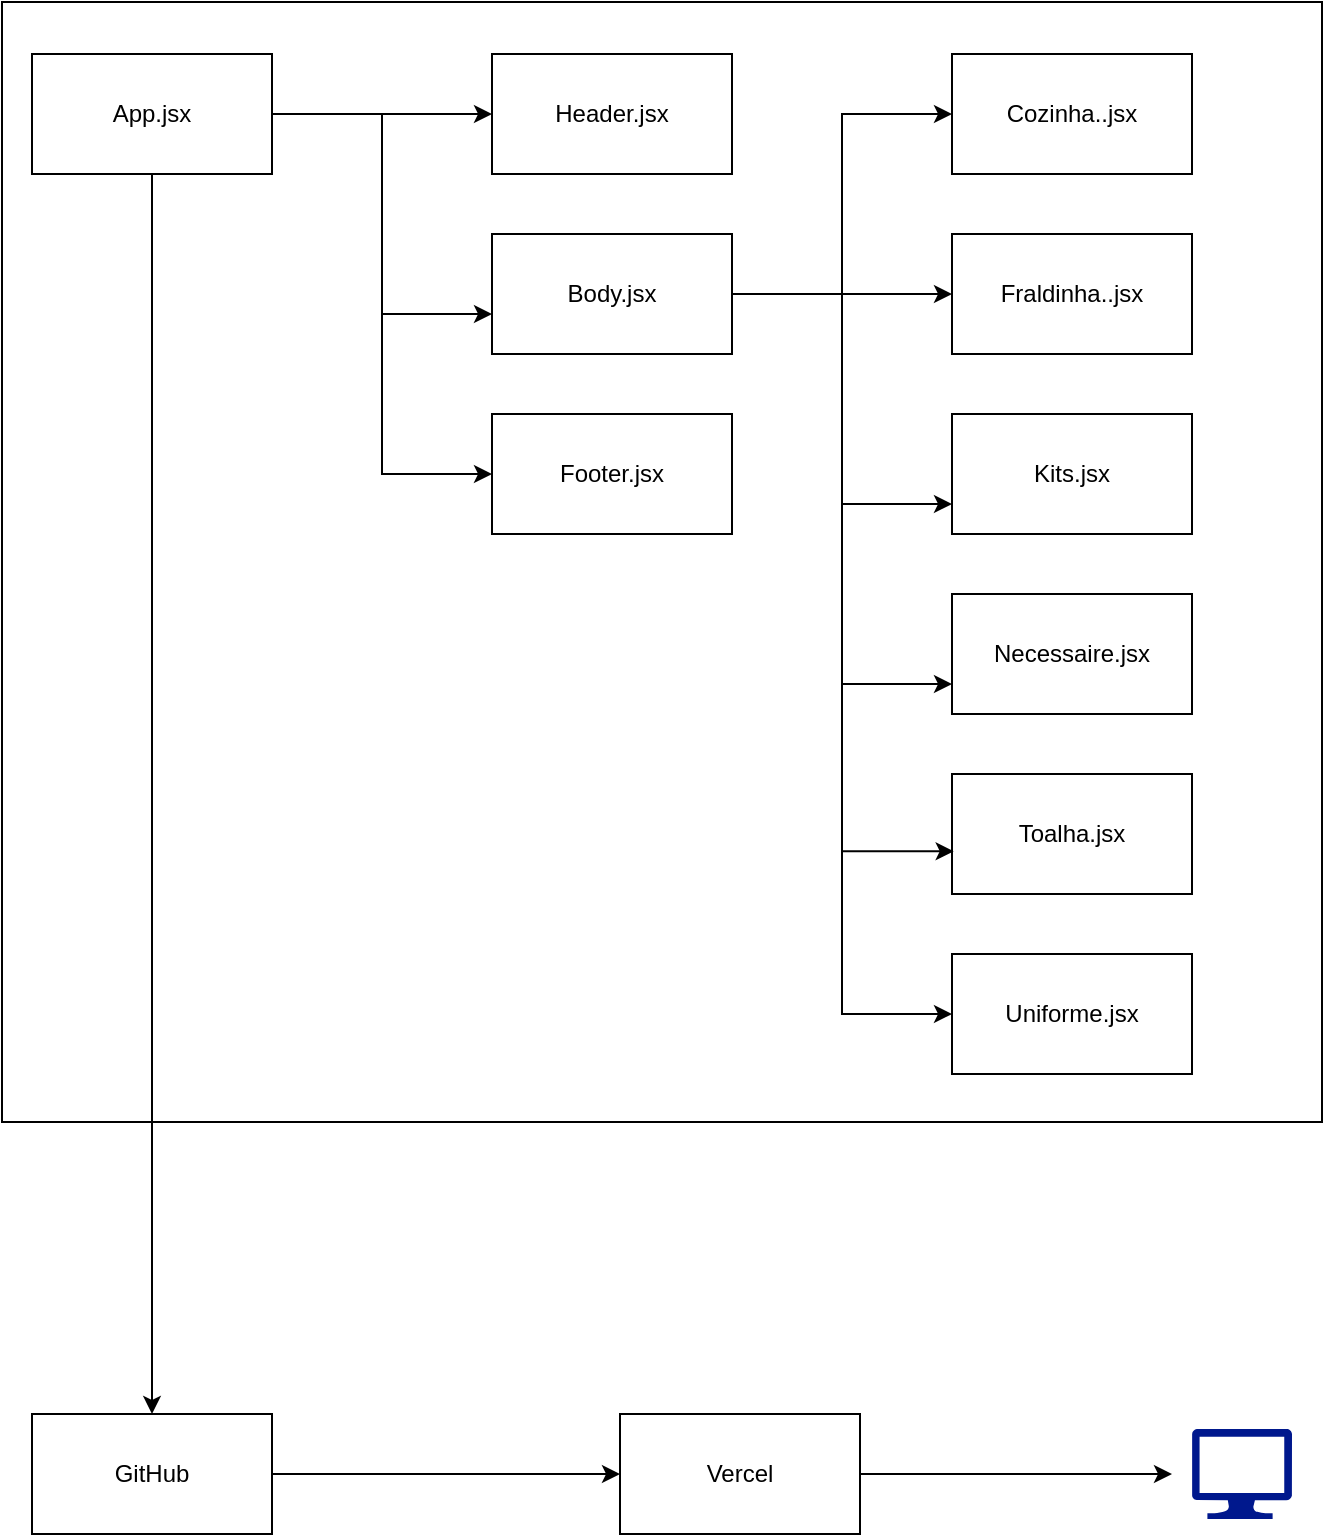 <mxfile version="24.7.16">
  <diagram name="Página-1" id="6EnNQIZDhn4RRSMxUT6m">
    <mxGraphModel dx="2514" dy="894" grid="1" gridSize="10" guides="1" tooltips="1" connect="1" arrows="1" fold="1" page="1" pageScale="1" pageWidth="827" pageHeight="1169" math="0" shadow="0">
      <root>
        <mxCell id="0" />
        <mxCell id="1" parent="0" />
        <mxCell id="IxpANgXYzroypJM0cDld-34" value="" style="rounded=0;whiteSpace=wrap;html=1;" vertex="1" parent="1">
          <mxGeometry x="-620" y="24" width="660" height="560" as="geometry" />
        </mxCell>
        <mxCell id="IxpANgXYzroypJM0cDld-11" value="" style="edgeStyle=orthogonalEdgeStyle;rounded=0;orthogonalLoop=1;jettySize=auto;html=1;" edge="1" parent="1" source="IxpANgXYzroypJM0cDld-1" target="IxpANgXYzroypJM0cDld-2">
          <mxGeometry relative="1" as="geometry" />
        </mxCell>
        <mxCell id="IxpANgXYzroypJM0cDld-16" style="edgeStyle=orthogonalEdgeStyle;rounded=0;orthogonalLoop=1;jettySize=auto;html=1;entryX=0;entryY=0.5;entryDx=0;entryDy=0;" edge="1" parent="1" source="IxpANgXYzroypJM0cDld-1" target="IxpANgXYzroypJM0cDld-4">
          <mxGeometry relative="1" as="geometry" />
        </mxCell>
        <mxCell id="IxpANgXYzroypJM0cDld-32" style="edgeStyle=orthogonalEdgeStyle;rounded=0;orthogonalLoop=1;jettySize=auto;html=1;entryX=0.5;entryY=0;entryDx=0;entryDy=0;" edge="1" parent="1" source="IxpANgXYzroypJM0cDld-1" target="IxpANgXYzroypJM0cDld-26">
          <mxGeometry relative="1" as="geometry" />
        </mxCell>
        <mxCell id="IxpANgXYzroypJM0cDld-1" value="App.jsx" style="rounded=0;whiteSpace=wrap;html=1;" vertex="1" parent="1">
          <mxGeometry x="-605" y="50" width="120" height="60" as="geometry" />
        </mxCell>
        <mxCell id="IxpANgXYzroypJM0cDld-2" value="Header.jsx" style="rounded=0;whiteSpace=wrap;html=1;" vertex="1" parent="1">
          <mxGeometry x="-375" y="50" width="120" height="60" as="geometry" />
        </mxCell>
        <mxCell id="IxpANgXYzroypJM0cDld-17" style="edgeStyle=orthogonalEdgeStyle;rounded=0;orthogonalLoop=1;jettySize=auto;html=1;exitX=1;exitY=0.5;exitDx=0;exitDy=0;entryX=0;entryY=0.5;entryDx=0;entryDy=0;" edge="1" parent="1" source="IxpANgXYzroypJM0cDld-3" target="IxpANgXYzroypJM0cDld-5">
          <mxGeometry relative="1" as="geometry" />
        </mxCell>
        <mxCell id="IxpANgXYzroypJM0cDld-20" style="edgeStyle=orthogonalEdgeStyle;rounded=0;orthogonalLoop=1;jettySize=auto;html=1;entryX=0;entryY=0.75;entryDx=0;entryDy=0;" edge="1" parent="1" source="IxpANgXYzroypJM0cDld-3" target="IxpANgXYzroypJM0cDld-7">
          <mxGeometry relative="1" as="geometry" />
        </mxCell>
        <mxCell id="IxpANgXYzroypJM0cDld-21" style="edgeStyle=orthogonalEdgeStyle;rounded=0;orthogonalLoop=1;jettySize=auto;html=1;entryX=0;entryY=0.75;entryDx=0;entryDy=0;" edge="1" parent="1" source="IxpANgXYzroypJM0cDld-3" target="IxpANgXYzroypJM0cDld-8">
          <mxGeometry relative="1" as="geometry" />
        </mxCell>
        <mxCell id="IxpANgXYzroypJM0cDld-22" value="" style="edgeStyle=orthogonalEdgeStyle;rounded=0;orthogonalLoop=1;jettySize=auto;html=1;" edge="1" parent="1" source="IxpANgXYzroypJM0cDld-3" target="IxpANgXYzroypJM0cDld-6">
          <mxGeometry relative="1" as="geometry" />
        </mxCell>
        <mxCell id="IxpANgXYzroypJM0cDld-24" style="edgeStyle=orthogonalEdgeStyle;rounded=0;orthogonalLoop=1;jettySize=auto;html=1;entryX=0;entryY=0.5;entryDx=0;entryDy=0;" edge="1" parent="1" source="IxpANgXYzroypJM0cDld-3" target="IxpANgXYzroypJM0cDld-10">
          <mxGeometry relative="1" as="geometry" />
        </mxCell>
        <mxCell id="IxpANgXYzroypJM0cDld-3" value="Body.jsx" style="rounded=0;whiteSpace=wrap;html=1;" vertex="1" parent="1">
          <mxGeometry x="-375" y="140" width="120" height="60" as="geometry" />
        </mxCell>
        <mxCell id="IxpANgXYzroypJM0cDld-4" value="Footer.jsx" style="rounded=0;whiteSpace=wrap;html=1;" vertex="1" parent="1">
          <mxGeometry x="-375" y="230" width="120" height="60" as="geometry" />
        </mxCell>
        <mxCell id="IxpANgXYzroypJM0cDld-5" value="Cozinha..jsx" style="rounded=0;whiteSpace=wrap;html=1;" vertex="1" parent="1">
          <mxGeometry x="-145" y="50" width="120" height="60" as="geometry" />
        </mxCell>
        <mxCell id="IxpANgXYzroypJM0cDld-6" value="Fraldinha..jsx" style="rounded=0;whiteSpace=wrap;html=1;" vertex="1" parent="1">
          <mxGeometry x="-145" y="140" width="120" height="60" as="geometry" />
        </mxCell>
        <mxCell id="IxpANgXYzroypJM0cDld-7" value="Kits.jsx" style="rounded=0;whiteSpace=wrap;html=1;" vertex="1" parent="1">
          <mxGeometry x="-145" y="230" width="120" height="60" as="geometry" />
        </mxCell>
        <mxCell id="IxpANgXYzroypJM0cDld-8" value="Necessaire.jsx" style="rounded=0;whiteSpace=wrap;html=1;" vertex="1" parent="1">
          <mxGeometry x="-145" y="320" width="120" height="60" as="geometry" />
        </mxCell>
        <mxCell id="IxpANgXYzroypJM0cDld-9" value="Toalha.jsx" style="rounded=0;whiteSpace=wrap;html=1;" vertex="1" parent="1">
          <mxGeometry x="-145" y="410" width="120" height="60" as="geometry" />
        </mxCell>
        <mxCell id="IxpANgXYzroypJM0cDld-10" value="Uniforme.jsx" style="rounded=0;whiteSpace=wrap;html=1;" vertex="1" parent="1">
          <mxGeometry x="-145" y="500" width="120" height="60" as="geometry" />
        </mxCell>
        <mxCell id="IxpANgXYzroypJM0cDld-23" style="edgeStyle=orthogonalEdgeStyle;rounded=0;orthogonalLoop=1;jettySize=auto;html=1;entryX=0.007;entryY=0.644;entryDx=0;entryDy=0;entryPerimeter=0;" edge="1" parent="1" source="IxpANgXYzroypJM0cDld-3" target="IxpANgXYzroypJM0cDld-9">
          <mxGeometry relative="1" as="geometry" />
        </mxCell>
        <mxCell id="IxpANgXYzroypJM0cDld-25" style="edgeStyle=orthogonalEdgeStyle;rounded=0;orthogonalLoop=1;jettySize=auto;html=1;entryX=0;entryY=0.667;entryDx=0;entryDy=0;entryPerimeter=0;" edge="1" parent="1" source="IxpANgXYzroypJM0cDld-1" target="IxpANgXYzroypJM0cDld-3">
          <mxGeometry relative="1" as="geometry" />
        </mxCell>
        <mxCell id="IxpANgXYzroypJM0cDld-28" style="edgeStyle=orthogonalEdgeStyle;rounded=0;orthogonalLoop=1;jettySize=auto;html=1;entryX=0;entryY=0.5;entryDx=0;entryDy=0;" edge="1" parent="1" source="IxpANgXYzroypJM0cDld-26" target="IxpANgXYzroypJM0cDld-27">
          <mxGeometry relative="1" as="geometry" />
        </mxCell>
        <mxCell id="IxpANgXYzroypJM0cDld-26" value="GitHub" style="rounded=0;whiteSpace=wrap;html=1;" vertex="1" parent="1">
          <mxGeometry x="-605" y="730" width="120" height="60" as="geometry" />
        </mxCell>
        <mxCell id="IxpANgXYzroypJM0cDld-30" style="edgeStyle=orthogonalEdgeStyle;rounded=0;orthogonalLoop=1;jettySize=auto;html=1;" edge="1" parent="1" source="IxpANgXYzroypJM0cDld-27">
          <mxGeometry relative="1" as="geometry">
            <mxPoint x="-35" y="760" as="targetPoint" />
          </mxGeometry>
        </mxCell>
        <mxCell id="IxpANgXYzroypJM0cDld-27" value="Vercel" style="rounded=0;whiteSpace=wrap;html=1;" vertex="1" parent="1">
          <mxGeometry x="-311" y="730" width="120" height="60" as="geometry" />
        </mxCell>
        <mxCell id="IxpANgXYzroypJM0cDld-31" value="" style="sketch=0;aspect=fixed;pointerEvents=1;shadow=0;dashed=0;html=1;strokeColor=none;labelPosition=center;verticalLabelPosition=bottom;verticalAlign=top;align=center;fillColor=#00188D;shape=mxgraph.azure.computer" vertex="1" parent="1">
          <mxGeometry x="-25" y="737.5" width="50" height="45" as="geometry" />
        </mxCell>
      </root>
    </mxGraphModel>
  </diagram>
</mxfile>
